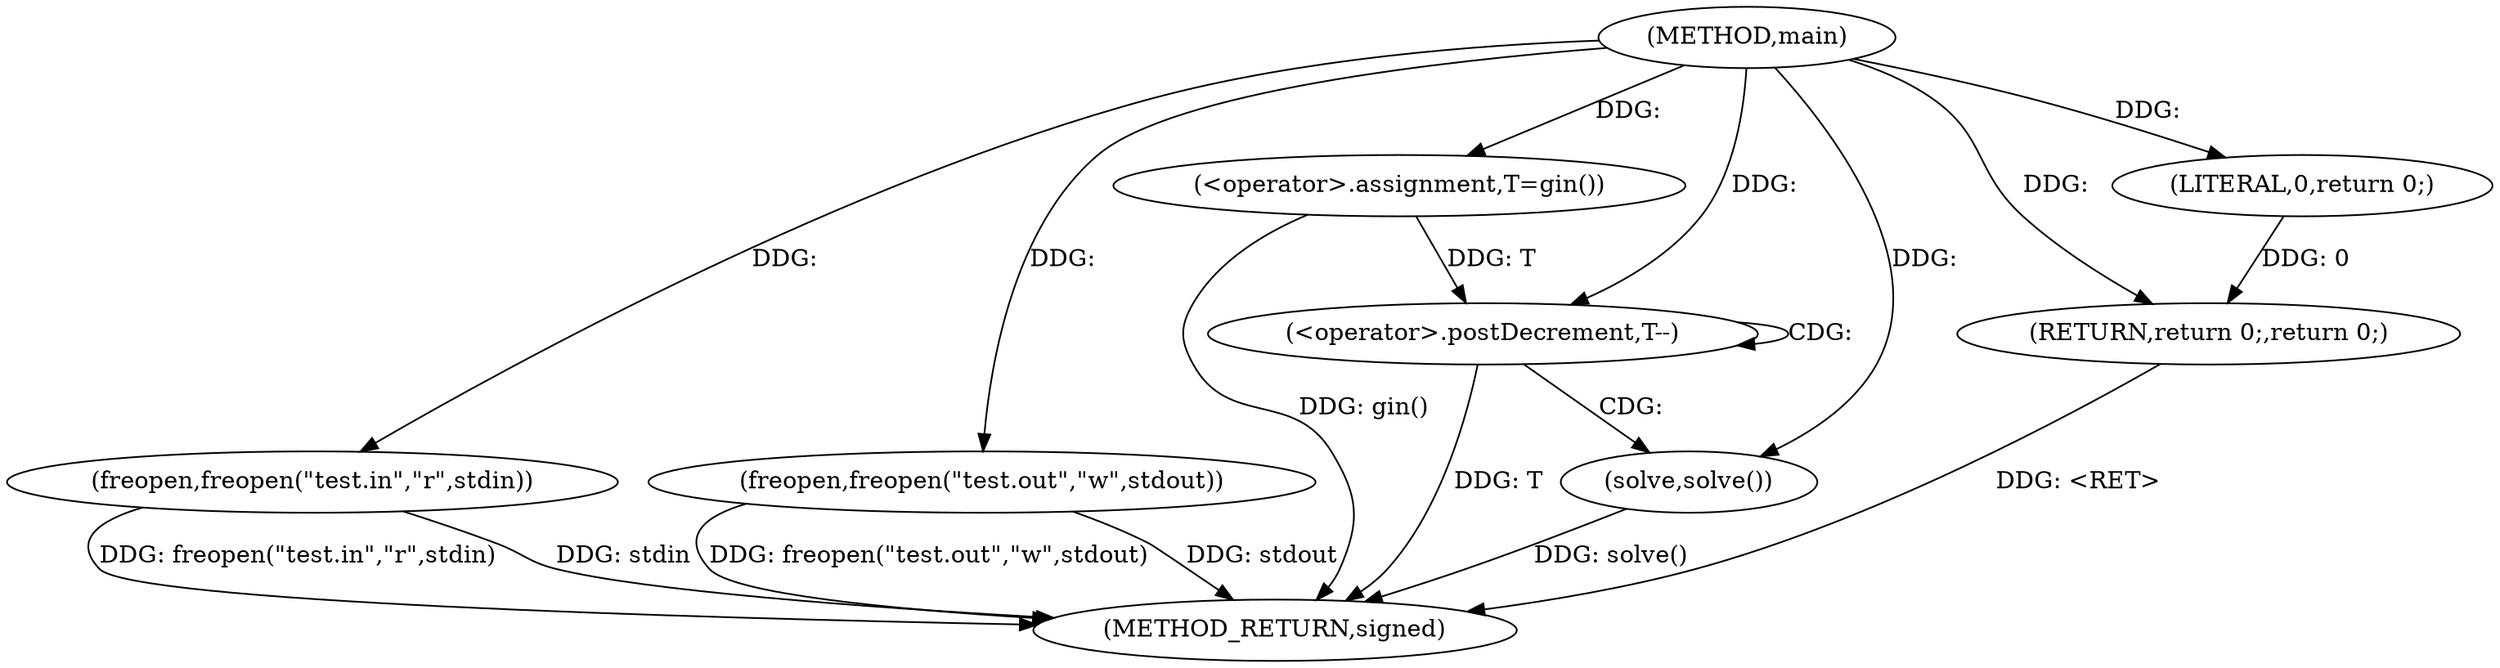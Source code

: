 digraph "main" {  
"1000386" [label = "(METHOD,main)" ]
"1000406" [label = "(METHOD_RETURN,signed)" ]
"1000388" [label = "(freopen,freopen(\"test.in\",\"r\",stdin))" ]
"1000392" [label = "(freopen,freopen(\"test.out\",\"w\",stdout))" ]
"1000397" [label = "(<operator>.assignment,T=gin())" ]
"1000404" [label = "(RETURN,return 0;,return 0;)" ]
"1000401" [label = "(<operator>.postDecrement,T--)" ]
"1000403" [label = "(solve,solve())" ]
"1000405" [label = "(LITERAL,0,return 0;)" ]
  "1000388" -> "1000406"  [ label = "DDG: freopen(\"test.in\",\"r\",stdin)"] 
  "1000392" -> "1000406"  [ label = "DDG: freopen(\"test.out\",\"w\",stdout)"] 
  "1000397" -> "1000406"  [ label = "DDG: gin()"] 
  "1000401" -> "1000406"  [ label = "DDG: T"] 
  "1000403" -> "1000406"  [ label = "DDG: solve()"] 
  "1000404" -> "1000406"  [ label = "DDG: <RET>"] 
  "1000388" -> "1000406"  [ label = "DDG: stdin"] 
  "1000392" -> "1000406"  [ label = "DDG: stdout"] 
  "1000386" -> "1000397"  [ label = "DDG: "] 
  "1000405" -> "1000404"  [ label = "DDG: 0"] 
  "1000386" -> "1000404"  [ label = "DDG: "] 
  "1000386" -> "1000388"  [ label = "DDG: "] 
  "1000386" -> "1000392"  [ label = "DDG: "] 
  "1000386" -> "1000403"  [ label = "DDG: "] 
  "1000386" -> "1000405"  [ label = "DDG: "] 
  "1000397" -> "1000401"  [ label = "DDG: T"] 
  "1000386" -> "1000401"  [ label = "DDG: "] 
  "1000401" -> "1000403"  [ label = "CDG: "] 
  "1000401" -> "1000401"  [ label = "CDG: "] 
}
